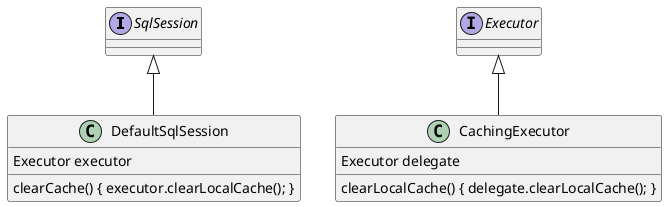 @startuml
'https://plantuml.com/class-diagram

interface SqlSession
interface Executor

SqlSession <|-- DefaultSqlSession
Executor <|-- CachingExecutor


class DefaultSqlSession {
Executor executor
clearCache() { executor.clearLocalCache(); }
}

class CachingExecutor {
Executor delegate
clearLocalCache() { delegate.clearLocalCache(); }
}

@enduml
